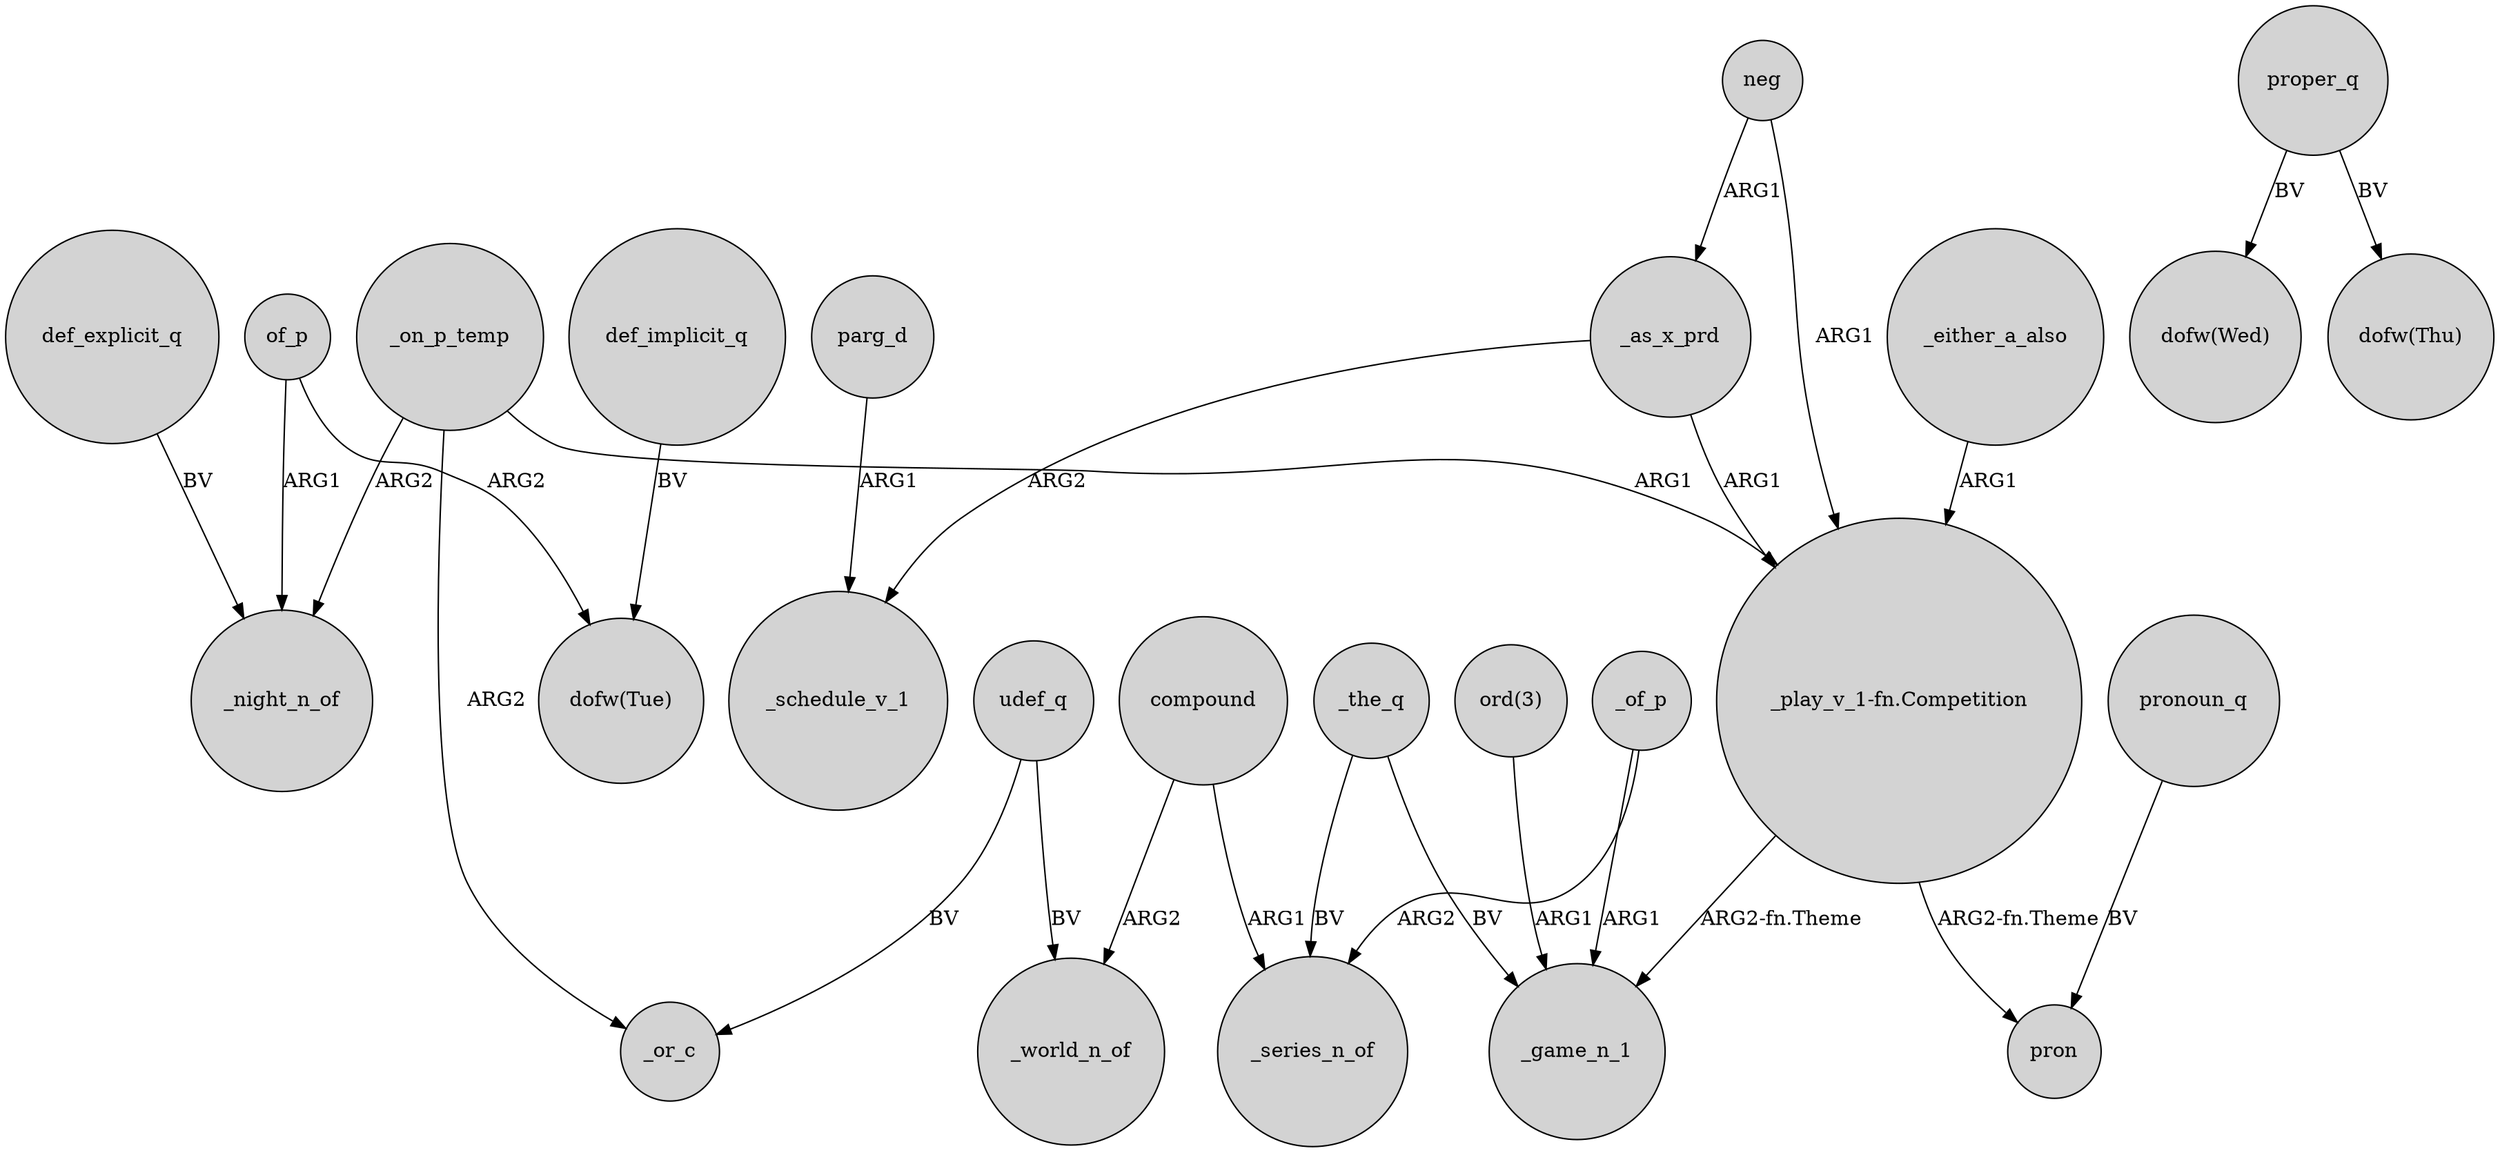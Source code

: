 digraph {
	node [shape=circle style=filled]
	of_p -> _night_n_of [label=ARG1]
	compound -> _series_n_of [label=ARG1]
	"_play_v_1-fn.Competition" -> pron [label="ARG2-fn.Theme"]
	"ord(3)" -> _game_n_1 [label=ARG1]
	compound -> _world_n_of [label=ARG2]
	_on_p_temp -> _night_n_of [label=ARG2]
	udef_q -> _world_n_of [label=BV]
	udef_q -> _or_c [label=BV]
	def_implicit_q -> "dofw(Tue)" [label=BV]
	_as_x_prd -> _schedule_v_1 [label=ARG2]
	_the_q -> _series_n_of [label=BV]
	_of_p -> _game_n_1 [label=ARG1]
	pronoun_q -> pron [label=BV]
	proper_q -> "dofw(Wed)" [label=BV]
	"_play_v_1-fn.Competition" -> _game_n_1 [label="ARG2-fn.Theme"]
	_either_a_also -> "_play_v_1-fn.Competition" [label=ARG1]
	proper_q -> "dofw(Thu)" [label=BV]
	_the_q -> _game_n_1 [label=BV]
	_on_p_temp -> _or_c [label=ARG2]
	_on_p_temp -> "_play_v_1-fn.Competition" [label=ARG1]
	neg -> _as_x_prd [label=ARG1]
	of_p -> "dofw(Tue)" [label=ARG2]
	_of_p -> _series_n_of [label=ARG2]
	parg_d -> _schedule_v_1 [label=ARG1]
	neg -> "_play_v_1-fn.Competition" [label=ARG1]
	def_explicit_q -> _night_n_of [label=BV]
	_as_x_prd -> "_play_v_1-fn.Competition" [label=ARG1]
}
